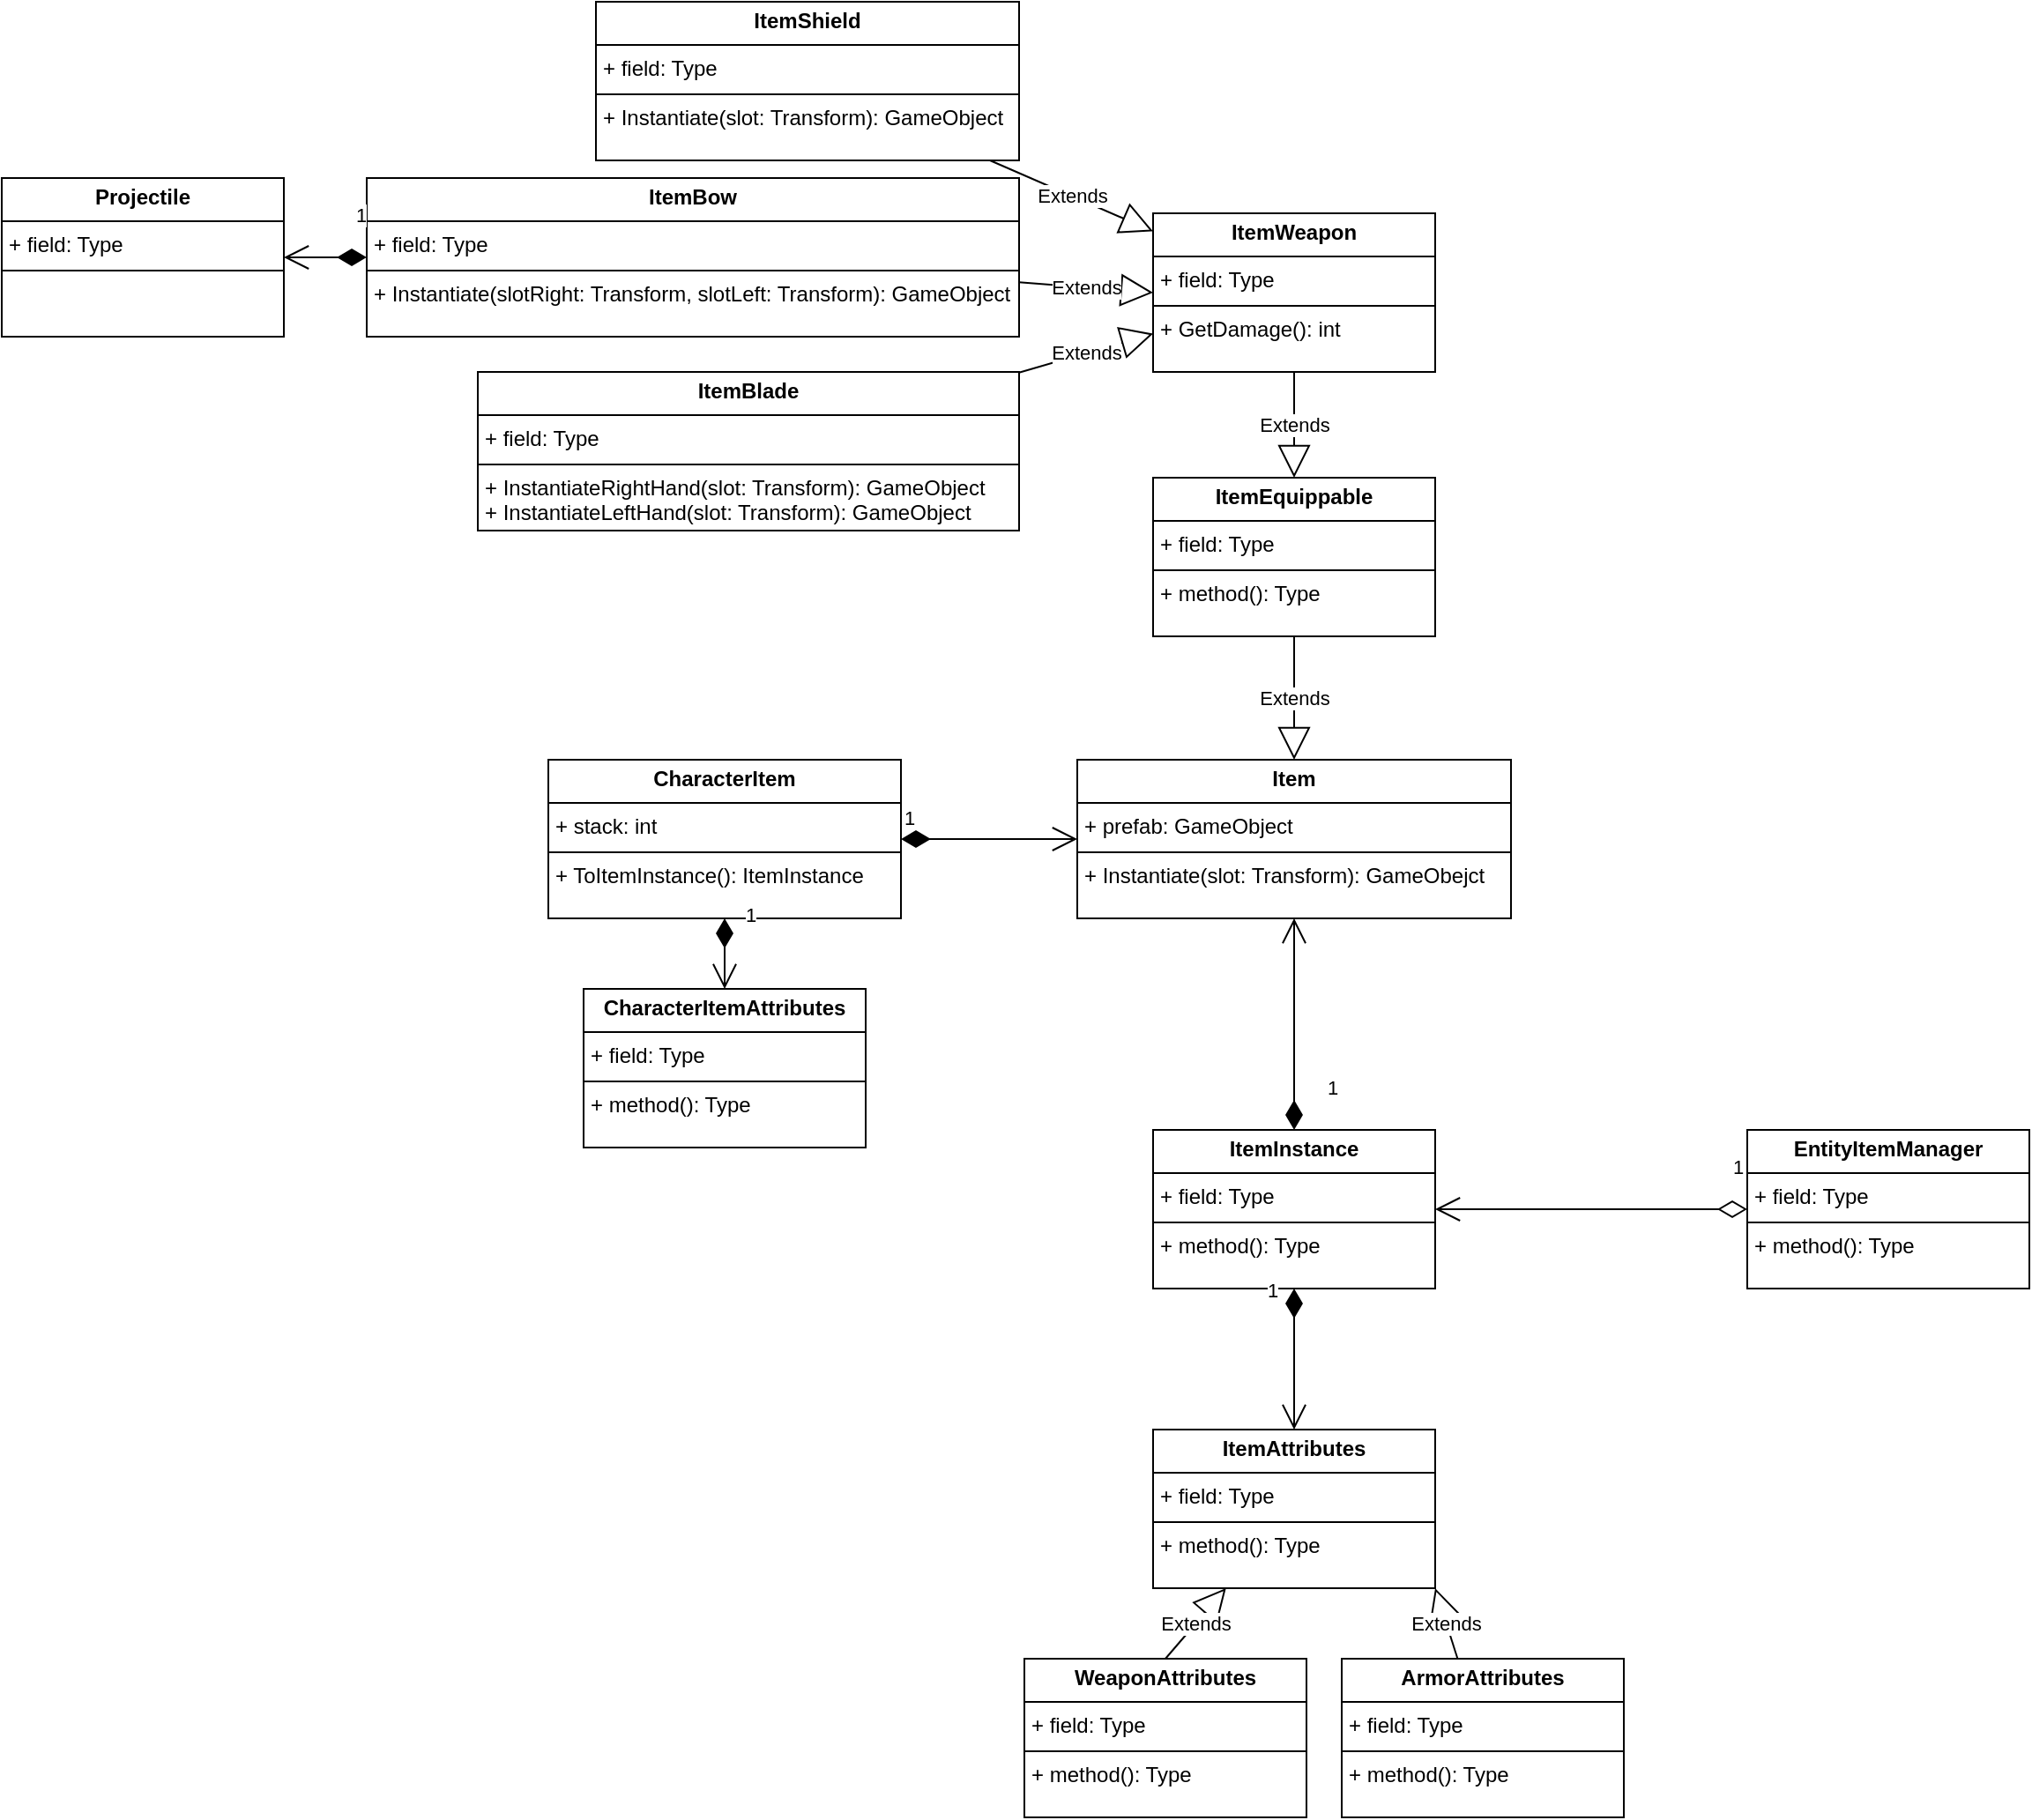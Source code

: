 <mxfile version="24.6.4" type="github">
  <diagram name="第 1 页" id="5KK2oKJwJybRAGpgq_K9">
    <mxGraphModel dx="3233" dy="774" grid="1" gridSize="10" guides="1" tooltips="1" connect="1" arrows="1" fold="1" page="1" pageScale="1" pageWidth="1920" pageHeight="1080" math="0" shadow="0">
      <root>
        <mxCell id="0" />
        <mxCell id="1" parent="0" />
        <mxCell id="GsPyic6-YAyymmCnxKHt-7" value="&lt;p style=&quot;margin:0px;margin-top:4px;text-align:center;&quot;&gt;&lt;b&gt;Item&lt;/b&gt;&lt;/p&gt;&lt;hr size=&quot;1&quot; style=&quot;border-style:solid;&quot;&gt;&lt;p style=&quot;margin:0px;margin-left:4px;&quot;&gt;+ prefab: GameObject&lt;/p&gt;&lt;hr size=&quot;1&quot; style=&quot;border-style:solid;&quot;&gt;&lt;p style=&quot;margin:0px;margin-left:4px;&quot;&gt;+ Instantiate(slot: Transform): GameObejct&lt;/p&gt;" style="verticalAlign=top;align=left;overflow=fill;html=1;whiteSpace=wrap;" vertex="1" parent="1">
          <mxGeometry x="530" y="650" width="246" height="90" as="geometry" />
        </mxCell>
        <mxCell id="GsPyic6-YAyymmCnxKHt-8" value="&lt;p style=&quot;margin:0px;margin-top:4px;text-align:center;&quot;&gt;&lt;b&gt;CharacterItem&lt;/b&gt;&lt;/p&gt;&lt;hr size=&quot;1&quot; style=&quot;border-style:solid;&quot;&gt;&lt;p style=&quot;margin:0px;margin-left:4px;&quot;&gt;+ stack: int&lt;/p&gt;&lt;hr size=&quot;1&quot; style=&quot;border-style:solid;&quot;&gt;&lt;p style=&quot;margin:0px;margin-left:4px;&quot;&gt;+ ToItemInstance(): ItemInstance&lt;/p&gt;" style="verticalAlign=top;align=left;overflow=fill;html=1;whiteSpace=wrap;" vertex="1" parent="1">
          <mxGeometry x="230" y="650" width="200" height="90" as="geometry" />
        </mxCell>
        <mxCell id="GsPyic6-YAyymmCnxKHt-9" value="1" style="endArrow=open;html=1;endSize=12;startArrow=diamondThin;startSize=14;startFill=1;edgeStyle=orthogonalEdgeStyle;align=left;verticalAlign=bottom;rounded=0;exitX=1;exitY=0.5;exitDx=0;exitDy=0;" edge="1" parent="1" source="GsPyic6-YAyymmCnxKHt-8" target="GsPyic6-YAyymmCnxKHt-7">
          <mxGeometry x="-1" y="3" relative="1" as="geometry">
            <mxPoint x="430" y="750" as="sourcePoint" />
            <mxPoint x="600" y="810" as="targetPoint" />
          </mxGeometry>
        </mxCell>
        <mxCell id="GsPyic6-YAyymmCnxKHt-10" value="&lt;p style=&quot;margin:0px;margin-top:4px;text-align:center;&quot;&gt;&lt;b&gt;CharacterItemAttributes&lt;/b&gt;&lt;/p&gt;&lt;hr size=&quot;1&quot; style=&quot;border-style:solid;&quot;&gt;&lt;p style=&quot;margin:0px;margin-left:4px;&quot;&gt;+ field: Type&lt;/p&gt;&lt;hr size=&quot;1&quot; style=&quot;border-style:solid;&quot;&gt;&lt;p style=&quot;margin:0px;margin-left:4px;&quot;&gt;+ method(): Type&lt;/p&gt;" style="verticalAlign=top;align=left;overflow=fill;html=1;whiteSpace=wrap;" vertex="1" parent="1">
          <mxGeometry x="250" y="780" width="160" height="90" as="geometry" />
        </mxCell>
        <mxCell id="GsPyic6-YAyymmCnxKHt-11" value="1" style="endArrow=open;html=1;endSize=12;startArrow=diamondThin;startSize=14;startFill=1;edgeStyle=orthogonalEdgeStyle;align=left;verticalAlign=bottom;rounded=0;exitX=0.5;exitY=1;exitDx=0;exitDy=0;entryX=0.5;entryY=0;entryDx=0;entryDy=0;" edge="1" parent="1" source="GsPyic6-YAyymmCnxKHt-8" target="GsPyic6-YAyymmCnxKHt-10">
          <mxGeometry x="-0.667" y="10" relative="1" as="geometry">
            <mxPoint x="420" y="810" as="sourcePoint" />
            <mxPoint x="580" y="810" as="targetPoint" />
            <mxPoint as="offset" />
          </mxGeometry>
        </mxCell>
        <mxCell id="GsPyic6-YAyymmCnxKHt-13" value="&lt;p style=&quot;margin:0px;margin-top:4px;text-align:center;&quot;&gt;&lt;b&gt;ItemEquippable&lt;/b&gt;&lt;/p&gt;&lt;hr size=&quot;1&quot; style=&quot;border-style:solid;&quot;&gt;&lt;p style=&quot;margin:0px;margin-left:4px;&quot;&gt;+ field: Type&lt;/p&gt;&lt;hr size=&quot;1&quot; style=&quot;border-style:solid;&quot;&gt;&lt;p style=&quot;margin:0px;margin-left:4px;&quot;&gt;+ method(): Type&lt;/p&gt;" style="verticalAlign=top;align=left;overflow=fill;html=1;whiteSpace=wrap;" vertex="1" parent="1">
          <mxGeometry x="573" y="490" width="160" height="90" as="geometry" />
        </mxCell>
        <mxCell id="GsPyic6-YAyymmCnxKHt-14" value="Extends" style="endArrow=block;endSize=16;endFill=0;html=1;rounded=0;exitX=0.5;exitY=1;exitDx=0;exitDy=0;" edge="1" parent="1" source="GsPyic6-YAyymmCnxKHt-13" target="GsPyic6-YAyymmCnxKHt-7">
          <mxGeometry width="160" relative="1" as="geometry">
            <mxPoint x="480" y="680" as="sourcePoint" />
            <mxPoint x="640" y="680" as="targetPoint" />
          </mxGeometry>
        </mxCell>
        <mxCell id="GsPyic6-YAyymmCnxKHt-15" value="&lt;p style=&quot;margin:0px;margin-top:4px;text-align:center;&quot;&gt;&lt;b&gt;ItemInstance&lt;/b&gt;&lt;/p&gt;&lt;hr size=&quot;1&quot; style=&quot;border-style:solid;&quot;&gt;&lt;p style=&quot;margin:0px;margin-left:4px;&quot;&gt;+ field: Type&lt;/p&gt;&lt;hr size=&quot;1&quot; style=&quot;border-style:solid;&quot;&gt;&lt;p style=&quot;margin:0px;margin-left:4px;&quot;&gt;+ method(): Type&lt;/p&gt;" style="verticalAlign=top;align=left;overflow=fill;html=1;whiteSpace=wrap;" vertex="1" parent="1">
          <mxGeometry x="573" y="860" width="160" height="90" as="geometry" />
        </mxCell>
        <mxCell id="GsPyic6-YAyymmCnxKHt-16" value="1" style="endArrow=open;html=1;endSize=12;startArrow=diamondThin;startSize=14;startFill=1;edgeStyle=orthogonalEdgeStyle;align=left;verticalAlign=bottom;rounded=0;exitX=0.5;exitY=0;exitDx=0;exitDy=0;" edge="1" parent="1" source="GsPyic6-YAyymmCnxKHt-15" target="GsPyic6-YAyymmCnxKHt-7">
          <mxGeometry x="-0.75" y="-17" relative="1" as="geometry">
            <mxPoint x="480" y="850" as="sourcePoint" />
            <mxPoint x="640" y="850" as="targetPoint" />
            <mxPoint as="offset" />
          </mxGeometry>
        </mxCell>
        <mxCell id="GsPyic6-YAyymmCnxKHt-17" value="&lt;p style=&quot;margin:0px;margin-top:4px;text-align:center;&quot;&gt;&lt;b&gt;ItemAttributes&lt;/b&gt;&lt;/p&gt;&lt;hr size=&quot;1&quot; style=&quot;border-style:solid;&quot;&gt;&lt;p style=&quot;margin:0px;margin-left:4px;&quot;&gt;+ field: Type&lt;/p&gt;&lt;hr size=&quot;1&quot; style=&quot;border-style:solid;&quot;&gt;&lt;p style=&quot;margin:0px;margin-left:4px;&quot;&gt;+ method(): Type&lt;/p&gt;" style="verticalAlign=top;align=left;overflow=fill;html=1;whiteSpace=wrap;" vertex="1" parent="1">
          <mxGeometry x="573" y="1030" width="160" height="90" as="geometry" />
        </mxCell>
        <mxCell id="GsPyic6-YAyymmCnxKHt-18" value="1" style="endArrow=open;html=1;endSize=12;startArrow=diamondThin;startSize=14;startFill=1;edgeStyle=orthogonalEdgeStyle;align=left;verticalAlign=bottom;rounded=0;exitX=0.5;exitY=1;exitDx=0;exitDy=0;" edge="1" parent="1" source="GsPyic6-YAyymmCnxKHt-15" target="GsPyic6-YAyymmCnxKHt-17">
          <mxGeometry x="-0.75" y="-17" relative="1" as="geometry">
            <mxPoint x="663" y="870" as="sourcePoint" />
            <mxPoint x="663" y="790" as="targetPoint" />
            <mxPoint as="offset" />
          </mxGeometry>
        </mxCell>
        <mxCell id="GsPyic6-YAyymmCnxKHt-19" value="&lt;p style=&quot;margin:0px;margin-top:4px;text-align:center;&quot;&gt;&lt;b&gt;WeaponAttributes&lt;/b&gt;&lt;/p&gt;&lt;hr size=&quot;1&quot; style=&quot;border-style:solid;&quot;&gt;&lt;p style=&quot;margin:0px;margin-left:4px;&quot;&gt;+ field: Type&lt;/p&gt;&lt;hr size=&quot;1&quot; style=&quot;border-style:solid;&quot;&gt;&lt;p style=&quot;margin:0px;margin-left:4px;&quot;&gt;+ method(): Type&lt;/p&gt;" style="verticalAlign=top;align=left;overflow=fill;html=1;whiteSpace=wrap;" vertex="1" parent="1">
          <mxGeometry x="500" y="1160" width="160" height="90" as="geometry" />
        </mxCell>
        <mxCell id="GsPyic6-YAyymmCnxKHt-20" value="&lt;p style=&quot;margin:0px;margin-top:4px;text-align:center;&quot;&gt;&lt;b&gt;ArmorAttributes&lt;/b&gt;&lt;/p&gt;&lt;hr size=&quot;1&quot; style=&quot;border-style:solid;&quot;&gt;&lt;p style=&quot;margin:0px;margin-left:4px;&quot;&gt;+ field: Type&lt;/p&gt;&lt;hr size=&quot;1&quot; style=&quot;border-style:solid;&quot;&gt;&lt;p style=&quot;margin:0px;margin-left:4px;&quot;&gt;+ method(): Type&lt;/p&gt;" style="verticalAlign=top;align=left;overflow=fill;html=1;whiteSpace=wrap;" vertex="1" parent="1">
          <mxGeometry x="680" y="1160" width="160" height="90" as="geometry" />
        </mxCell>
        <mxCell id="GsPyic6-YAyymmCnxKHt-21" value="Extends" style="endArrow=block;endSize=16;endFill=0;html=1;rounded=0;exitX=0.5;exitY=0;exitDx=0;exitDy=0;" edge="1" parent="1" source="GsPyic6-YAyymmCnxKHt-19" target="GsPyic6-YAyymmCnxKHt-17">
          <mxGeometry width="160" relative="1" as="geometry">
            <mxPoint x="403" y="780" as="sourcePoint" />
            <mxPoint x="403" y="860" as="targetPoint" />
          </mxGeometry>
        </mxCell>
        <mxCell id="GsPyic6-YAyymmCnxKHt-22" value="Extends" style="endArrow=block;endSize=16;endFill=0;html=1;rounded=0;entryX=1;entryY=1;entryDx=0;entryDy=0;" edge="1" parent="1" source="GsPyic6-YAyymmCnxKHt-20" target="GsPyic6-YAyymmCnxKHt-17">
          <mxGeometry width="160" relative="1" as="geometry">
            <mxPoint x="510" y="1170" as="sourcePoint" />
            <mxPoint x="589" y="1120" as="targetPoint" />
          </mxGeometry>
        </mxCell>
        <mxCell id="GsPyic6-YAyymmCnxKHt-23" value="&lt;p style=&quot;margin:0px;margin-top:4px;text-align:center;&quot;&gt;&lt;b&gt;ItemWeapon&lt;/b&gt;&lt;/p&gt;&lt;hr size=&quot;1&quot; style=&quot;border-style:solid;&quot;&gt;&lt;p style=&quot;margin:0px;margin-left:4px;&quot;&gt;+ field: Type&lt;/p&gt;&lt;hr size=&quot;1&quot; style=&quot;border-style:solid;&quot;&gt;&lt;p style=&quot;margin:0px;margin-left:4px;&quot;&gt;+ GetDamage(): int&lt;/p&gt;" style="verticalAlign=top;align=left;overflow=fill;html=1;whiteSpace=wrap;" vertex="1" parent="1">
          <mxGeometry x="573" y="340" width="160" height="90" as="geometry" />
        </mxCell>
        <mxCell id="GsPyic6-YAyymmCnxKHt-24" value="Extends" style="endArrow=block;endSize=16;endFill=0;html=1;rounded=0;entryX=0.5;entryY=0;entryDx=0;entryDy=0;" edge="1" parent="1" source="GsPyic6-YAyymmCnxKHt-23" target="GsPyic6-YAyymmCnxKHt-13">
          <mxGeometry width="160" relative="1" as="geometry">
            <mxPoint x="663" y="620" as="sourcePoint" />
            <mxPoint x="663" y="700" as="targetPoint" />
          </mxGeometry>
        </mxCell>
        <mxCell id="GsPyic6-YAyymmCnxKHt-25" value="&lt;p style=&quot;margin:0px;margin-top:4px;text-align:center;&quot;&gt;&lt;b&gt;ItemBlade&lt;/b&gt;&lt;/p&gt;&lt;hr size=&quot;1&quot; style=&quot;border-style:solid;&quot;&gt;&lt;p style=&quot;margin:0px;margin-left:4px;&quot;&gt;+ field: Type&lt;/p&gt;&lt;hr size=&quot;1&quot; style=&quot;border-style:solid;&quot;&gt;&lt;p style=&quot;margin:0px;margin-left:4px;&quot;&gt;+ InstantiateRightHand(slot: Transform): GameObject&lt;/p&gt;&lt;p style=&quot;margin:0px;margin-left:4px;&quot;&gt;+ InstantiateLeftHand(slot: Transform): GameObject&lt;br&gt;&lt;/p&gt;" style="verticalAlign=top;align=left;overflow=fill;html=1;whiteSpace=wrap;" vertex="1" parent="1">
          <mxGeometry x="190" y="430" width="307" height="90" as="geometry" />
        </mxCell>
        <mxCell id="GsPyic6-YAyymmCnxKHt-26" value="Extends" style="endArrow=block;endSize=16;endFill=0;html=1;rounded=0;" edge="1" parent="1" source="GsPyic6-YAyymmCnxKHt-25" target="GsPyic6-YAyymmCnxKHt-23">
          <mxGeometry width="160" relative="1" as="geometry">
            <mxPoint x="663" y="440" as="sourcePoint" />
            <mxPoint x="663" y="530" as="targetPoint" />
          </mxGeometry>
        </mxCell>
        <mxCell id="GsPyic6-YAyymmCnxKHt-27" value="&lt;p style=&quot;margin:0px;margin-top:4px;text-align:center;&quot;&gt;&lt;b&gt;ItemBow&lt;/b&gt;&lt;/p&gt;&lt;hr size=&quot;1&quot; style=&quot;border-style:solid;&quot;&gt;&lt;p style=&quot;margin:0px;margin-left:4px;&quot;&gt;+ field: Type&lt;/p&gt;&lt;hr size=&quot;1&quot; style=&quot;border-style:solid;&quot;&gt;&lt;p style=&quot;margin:0px;margin-left:4px;&quot;&gt;+ Instantiate(slotRight: Transform, slotLeft: Transform): GameObject&lt;/p&gt;" style="verticalAlign=top;align=left;overflow=fill;html=1;whiteSpace=wrap;" vertex="1" parent="1">
          <mxGeometry x="127" y="320" width="370" height="90" as="geometry" />
        </mxCell>
        <mxCell id="GsPyic6-YAyymmCnxKHt-29" value="Extends" style="endArrow=block;endSize=16;endFill=0;html=1;rounded=0;entryX=0;entryY=0.5;entryDx=0;entryDy=0;" edge="1" parent="1" source="GsPyic6-YAyymmCnxKHt-27" target="GsPyic6-YAyymmCnxKHt-23">
          <mxGeometry width="160" relative="1" as="geometry">
            <mxPoint x="495" y="280" as="sourcePoint" />
            <mxPoint x="597" y="350" as="targetPoint" />
          </mxGeometry>
        </mxCell>
        <mxCell id="GsPyic6-YAyymmCnxKHt-30" value="&lt;p style=&quot;margin:0px;margin-top:4px;text-align:center;&quot;&gt;&lt;b&gt;Projectile&lt;/b&gt;&lt;/p&gt;&lt;hr size=&quot;1&quot; style=&quot;border-style:solid;&quot;&gt;&lt;p style=&quot;margin:0px;margin-left:4px;&quot;&gt;+ field: Type&lt;/p&gt;&lt;hr size=&quot;1&quot; style=&quot;border-style:solid;&quot;&gt;&lt;p style=&quot;margin:0px;margin-left:4px;&quot;&gt;&lt;br&gt;&lt;/p&gt;" style="verticalAlign=top;align=left;overflow=fill;html=1;whiteSpace=wrap;" vertex="1" parent="1">
          <mxGeometry x="-80" y="320" width="160" height="90" as="geometry" />
        </mxCell>
        <mxCell id="GsPyic6-YAyymmCnxKHt-31" value="1" style="endArrow=open;html=1;endSize=12;startArrow=diamondThin;startSize=14;startFill=1;edgeStyle=orthogonalEdgeStyle;align=left;verticalAlign=bottom;rounded=0;" edge="1" parent="1" source="GsPyic6-YAyymmCnxKHt-27" target="GsPyic6-YAyymmCnxKHt-30">
          <mxGeometry x="-0.667" y="-15" relative="1" as="geometry">
            <mxPoint x="750" y="140" as="sourcePoint" />
            <mxPoint x="910" y="140" as="targetPoint" />
            <mxPoint as="offset" />
          </mxGeometry>
        </mxCell>
        <mxCell id="GsPyic6-YAyymmCnxKHt-32" value="&lt;p style=&quot;margin:0px;margin-top:4px;text-align:center;&quot;&gt;&lt;b&gt;ItemShield&lt;/b&gt;&lt;/p&gt;&lt;hr size=&quot;1&quot; style=&quot;border-style:solid;&quot;&gt;&lt;p style=&quot;margin:0px;margin-left:4px;&quot;&gt;+ field: Type&lt;/p&gt;&lt;hr size=&quot;1&quot; style=&quot;border-style:solid;&quot;&gt;&lt;p style=&quot;margin:0px;margin-left:4px;&quot;&gt;+ Instantiate(slot: Transform): GameObject&lt;/p&gt;" style="verticalAlign=top;align=left;overflow=fill;html=1;whiteSpace=wrap;" vertex="1" parent="1">
          <mxGeometry x="257" y="220" width="240" height="90" as="geometry" />
        </mxCell>
        <mxCell id="GsPyic6-YAyymmCnxKHt-33" value="Extends" style="endArrow=block;endSize=16;endFill=0;html=1;rounded=0;" edge="1" parent="1" source="GsPyic6-YAyymmCnxKHt-32" target="GsPyic6-YAyymmCnxKHt-23">
          <mxGeometry width="160" relative="1" as="geometry">
            <mxPoint x="868" y="280" as="sourcePoint" />
            <mxPoint x="800" y="350" as="targetPoint" />
          </mxGeometry>
        </mxCell>
        <mxCell id="GsPyic6-YAyymmCnxKHt-34" value="&lt;p style=&quot;margin:0px;margin-top:4px;text-align:center;&quot;&gt;&lt;b&gt;EntityItemManager&lt;/b&gt;&lt;/p&gt;&lt;hr size=&quot;1&quot; style=&quot;border-style:solid;&quot;&gt;&lt;p style=&quot;margin:0px;margin-left:4px;&quot;&gt;+ field: Type&lt;/p&gt;&lt;hr size=&quot;1&quot; style=&quot;border-style:solid;&quot;&gt;&lt;p style=&quot;margin:0px;margin-left:4px;&quot;&gt;+ method(): Type&lt;/p&gt;" style="verticalAlign=top;align=left;overflow=fill;html=1;whiteSpace=wrap;" vertex="1" parent="1">
          <mxGeometry x="910" y="860" width="160" height="90" as="geometry" />
        </mxCell>
        <mxCell id="GsPyic6-YAyymmCnxKHt-36" value="1" style="endArrow=open;html=1;endSize=12;startArrow=diamondThin;startSize=14;startFill=0;edgeStyle=orthogonalEdgeStyle;align=left;verticalAlign=bottom;rounded=0;" edge="1" parent="1" source="GsPyic6-YAyymmCnxKHt-34" target="GsPyic6-YAyymmCnxKHt-15">
          <mxGeometry x="-0.887" y="-15" relative="1" as="geometry">
            <mxPoint x="510" y="910" as="sourcePoint" />
            <mxPoint x="670" y="910" as="targetPoint" />
            <mxPoint as="offset" />
          </mxGeometry>
        </mxCell>
      </root>
    </mxGraphModel>
  </diagram>
</mxfile>
